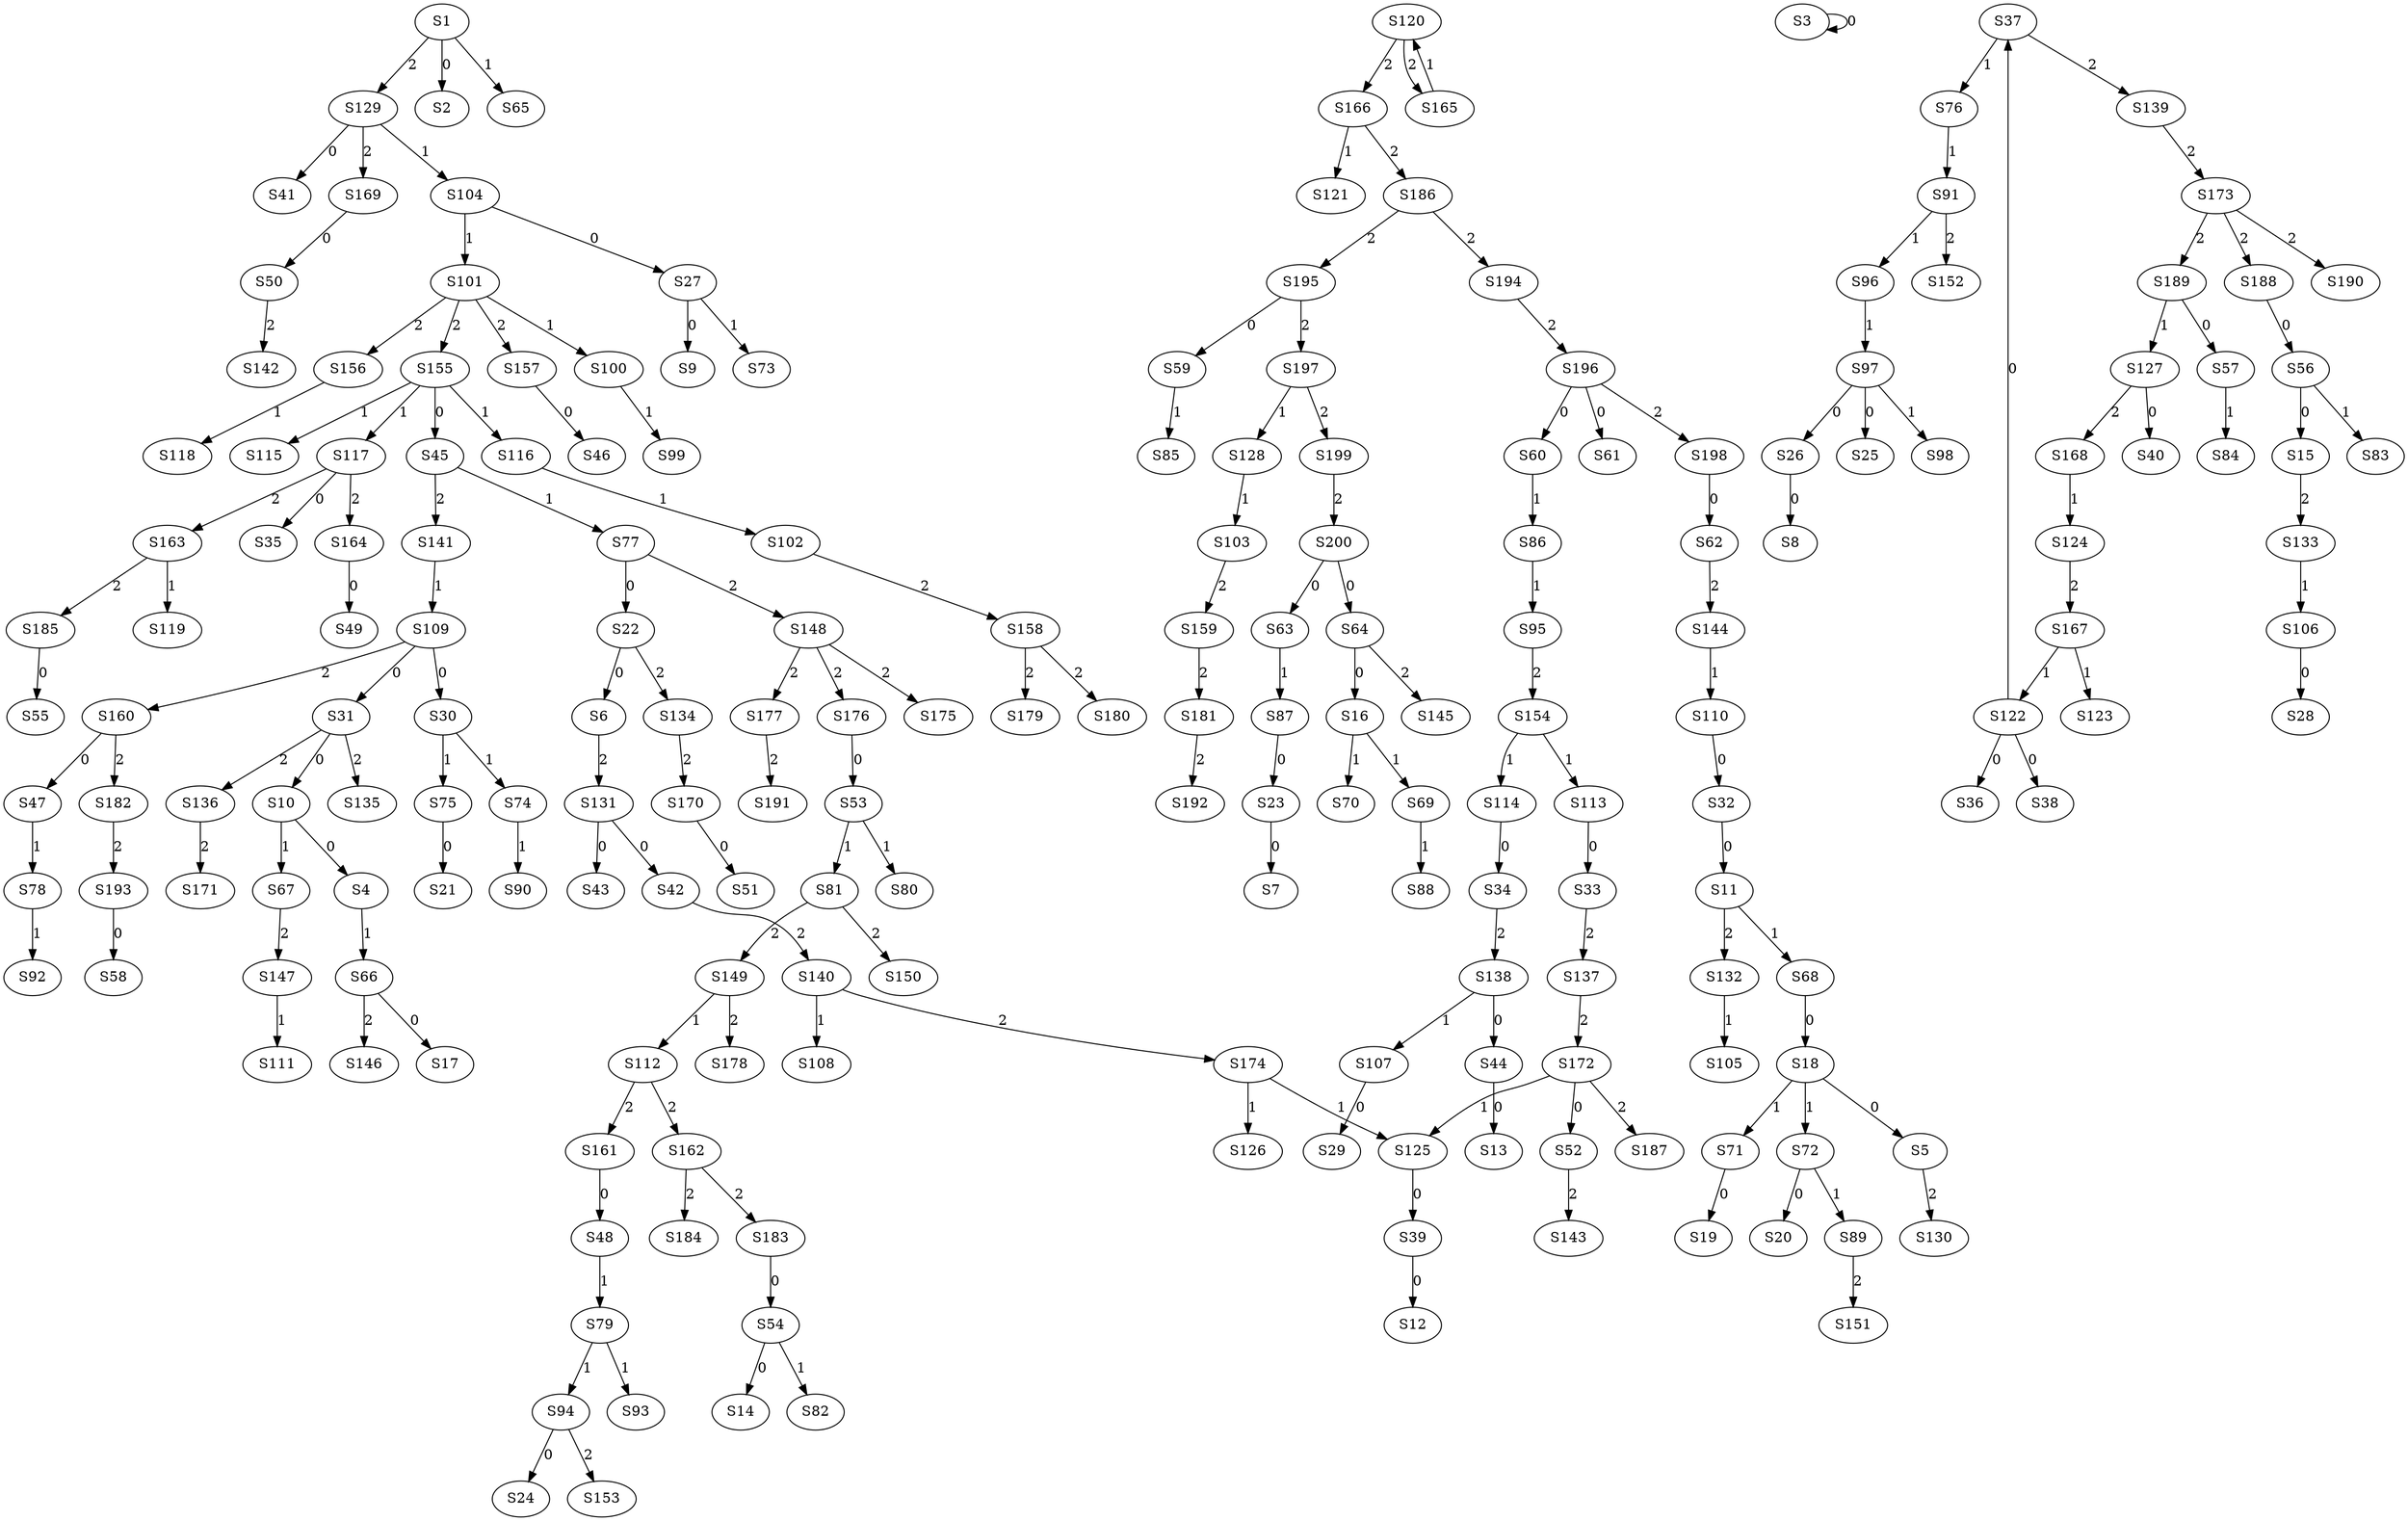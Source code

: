 strict digraph {
	S1 -> S2 [ label = 0 ];
	S3 -> S3 [ label = 0 ];
	S10 -> S4 [ label = 0 ];
	S18 -> S5 [ label = 0 ];
	S22 -> S6 [ label = 0 ];
	S23 -> S7 [ label = 0 ];
	S26 -> S8 [ label = 0 ];
	S27 -> S9 [ label = 0 ];
	S31 -> S10 [ label = 0 ];
	S32 -> S11 [ label = 0 ];
	S39 -> S12 [ label = 0 ];
	S44 -> S13 [ label = 0 ];
	S54 -> S14 [ label = 0 ];
	S56 -> S15 [ label = 0 ];
	S64 -> S16 [ label = 0 ];
	S66 -> S17 [ label = 0 ];
	S68 -> S18 [ label = 0 ];
	S71 -> S19 [ label = 0 ];
	S72 -> S20 [ label = 0 ];
	S75 -> S21 [ label = 0 ];
	S77 -> S22 [ label = 0 ];
	S87 -> S23 [ label = 0 ];
	S94 -> S24 [ label = 0 ];
	S97 -> S25 [ label = 0 ];
	S97 -> S26 [ label = 0 ];
	S104 -> S27 [ label = 0 ];
	S106 -> S28 [ label = 0 ];
	S107 -> S29 [ label = 0 ];
	S109 -> S30 [ label = 0 ];
	S109 -> S31 [ label = 0 ];
	S110 -> S32 [ label = 0 ];
	S113 -> S33 [ label = 0 ];
	S114 -> S34 [ label = 0 ];
	S117 -> S35 [ label = 0 ];
	S122 -> S36 [ label = 0 ];
	S122 -> S37 [ label = 0 ];
	S122 -> S38 [ label = 0 ];
	S125 -> S39 [ label = 0 ];
	S127 -> S40 [ label = 0 ];
	S129 -> S41 [ label = 0 ];
	S131 -> S42 [ label = 0 ];
	S131 -> S43 [ label = 0 ];
	S138 -> S44 [ label = 0 ];
	S155 -> S45 [ label = 0 ];
	S157 -> S46 [ label = 0 ];
	S160 -> S47 [ label = 0 ];
	S161 -> S48 [ label = 0 ];
	S164 -> S49 [ label = 0 ];
	S169 -> S50 [ label = 0 ];
	S170 -> S51 [ label = 0 ];
	S172 -> S52 [ label = 0 ];
	S176 -> S53 [ label = 0 ];
	S183 -> S54 [ label = 0 ];
	S185 -> S55 [ label = 0 ];
	S188 -> S56 [ label = 0 ];
	S189 -> S57 [ label = 0 ];
	S193 -> S58 [ label = 0 ];
	S195 -> S59 [ label = 0 ];
	S196 -> S60 [ label = 0 ];
	S196 -> S61 [ label = 0 ];
	S198 -> S62 [ label = 0 ];
	S200 -> S63 [ label = 0 ];
	S200 -> S64 [ label = 0 ];
	S1 -> S65 [ label = 1 ];
	S4 -> S66 [ label = 1 ];
	S10 -> S67 [ label = 1 ];
	S11 -> S68 [ label = 1 ];
	S16 -> S69 [ label = 1 ];
	S16 -> S70 [ label = 1 ];
	S18 -> S71 [ label = 1 ];
	S18 -> S72 [ label = 1 ];
	S27 -> S73 [ label = 1 ];
	S30 -> S74 [ label = 1 ];
	S30 -> S75 [ label = 1 ];
	S37 -> S76 [ label = 1 ];
	S45 -> S77 [ label = 1 ];
	S47 -> S78 [ label = 1 ];
	S48 -> S79 [ label = 1 ];
	S53 -> S80 [ label = 1 ];
	S53 -> S81 [ label = 1 ];
	S54 -> S82 [ label = 1 ];
	S56 -> S83 [ label = 1 ];
	S57 -> S84 [ label = 1 ];
	S59 -> S85 [ label = 1 ];
	S60 -> S86 [ label = 1 ];
	S63 -> S87 [ label = 1 ];
	S69 -> S88 [ label = 1 ];
	S72 -> S89 [ label = 1 ];
	S74 -> S90 [ label = 1 ];
	S76 -> S91 [ label = 1 ];
	S78 -> S92 [ label = 1 ];
	S79 -> S93 [ label = 1 ];
	S79 -> S94 [ label = 1 ];
	S86 -> S95 [ label = 1 ];
	S91 -> S96 [ label = 1 ];
	S96 -> S97 [ label = 1 ];
	S97 -> S98 [ label = 1 ];
	S100 -> S99 [ label = 1 ];
	S101 -> S100 [ label = 1 ];
	S104 -> S101 [ label = 1 ];
	S116 -> S102 [ label = 1 ];
	S128 -> S103 [ label = 1 ];
	S129 -> S104 [ label = 1 ];
	S132 -> S105 [ label = 1 ];
	S133 -> S106 [ label = 1 ];
	S138 -> S107 [ label = 1 ];
	S140 -> S108 [ label = 1 ];
	S141 -> S109 [ label = 1 ];
	S144 -> S110 [ label = 1 ];
	S147 -> S111 [ label = 1 ];
	S149 -> S112 [ label = 1 ];
	S154 -> S113 [ label = 1 ];
	S154 -> S114 [ label = 1 ];
	S155 -> S115 [ label = 1 ];
	S155 -> S116 [ label = 1 ];
	S155 -> S117 [ label = 1 ];
	S156 -> S118 [ label = 1 ];
	S163 -> S119 [ label = 1 ];
	S165 -> S120 [ label = 1 ];
	S166 -> S121 [ label = 1 ];
	S167 -> S122 [ label = 1 ];
	S167 -> S123 [ label = 1 ];
	S168 -> S124 [ label = 1 ];
	S174 -> S125 [ label = 1 ];
	S174 -> S126 [ label = 1 ];
	S189 -> S127 [ label = 1 ];
	S197 -> S128 [ label = 1 ];
	S1 -> S129 [ label = 2 ];
	S5 -> S130 [ label = 2 ];
	S6 -> S131 [ label = 2 ];
	S11 -> S132 [ label = 2 ];
	S15 -> S133 [ label = 2 ];
	S22 -> S134 [ label = 2 ];
	S31 -> S135 [ label = 2 ];
	S31 -> S136 [ label = 2 ];
	S33 -> S137 [ label = 2 ];
	S34 -> S138 [ label = 2 ];
	S37 -> S139 [ label = 2 ];
	S42 -> S140 [ label = 2 ];
	S45 -> S141 [ label = 2 ];
	S50 -> S142 [ label = 2 ];
	S52 -> S143 [ label = 2 ];
	S62 -> S144 [ label = 2 ];
	S64 -> S145 [ label = 2 ];
	S66 -> S146 [ label = 2 ];
	S67 -> S147 [ label = 2 ];
	S77 -> S148 [ label = 2 ];
	S81 -> S149 [ label = 2 ];
	S81 -> S150 [ label = 2 ];
	S89 -> S151 [ label = 2 ];
	S91 -> S152 [ label = 2 ];
	S94 -> S153 [ label = 2 ];
	S95 -> S154 [ label = 2 ];
	S101 -> S155 [ label = 2 ];
	S101 -> S156 [ label = 2 ];
	S101 -> S157 [ label = 2 ];
	S102 -> S158 [ label = 2 ];
	S103 -> S159 [ label = 2 ];
	S109 -> S160 [ label = 2 ];
	S112 -> S161 [ label = 2 ];
	S112 -> S162 [ label = 2 ];
	S117 -> S163 [ label = 2 ];
	S117 -> S164 [ label = 2 ];
	S120 -> S165 [ label = 2 ];
	S120 -> S166 [ label = 2 ];
	S124 -> S167 [ label = 2 ];
	S127 -> S168 [ label = 2 ];
	S129 -> S169 [ label = 2 ];
	S134 -> S170 [ label = 2 ];
	S136 -> S171 [ label = 2 ];
	S137 -> S172 [ label = 2 ];
	S139 -> S173 [ label = 2 ];
	S140 -> S174 [ label = 2 ];
	S148 -> S175 [ label = 2 ];
	S148 -> S176 [ label = 2 ];
	S148 -> S177 [ label = 2 ];
	S149 -> S178 [ label = 2 ];
	S158 -> S179 [ label = 2 ];
	S158 -> S180 [ label = 2 ];
	S159 -> S181 [ label = 2 ];
	S160 -> S182 [ label = 2 ];
	S162 -> S183 [ label = 2 ];
	S162 -> S184 [ label = 2 ];
	S163 -> S185 [ label = 2 ];
	S166 -> S186 [ label = 2 ];
	S172 -> S187 [ label = 2 ];
	S173 -> S188 [ label = 2 ];
	S173 -> S189 [ label = 2 ];
	S173 -> S190 [ label = 2 ];
	S177 -> S191 [ label = 2 ];
	S181 -> S192 [ label = 2 ];
	S182 -> S193 [ label = 2 ];
	S186 -> S194 [ label = 2 ];
	S186 -> S195 [ label = 2 ];
	S194 -> S196 [ label = 2 ];
	S195 -> S197 [ label = 2 ];
	S196 -> S198 [ label = 2 ];
	S197 -> S199 [ label = 2 ];
	S199 -> S200 [ label = 2 ];
	S172 -> S125 [ label = 1 ];
}